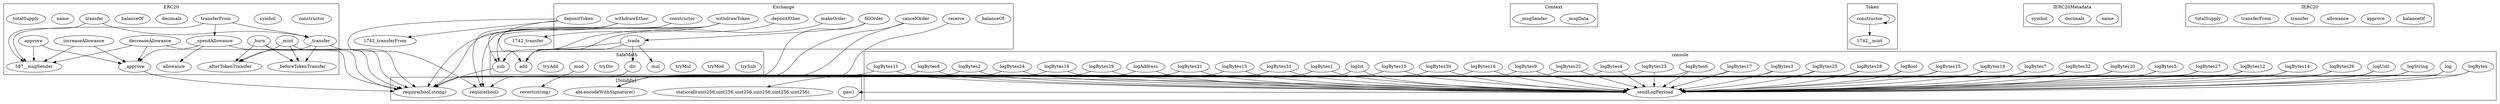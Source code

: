 strict digraph {
subgraph cluster_1024_SafeMath {
label = "SafeMath"
"1024_trySub" [label="trySub"]
"1024_tryMod" [label="tryMod"]
"1024_tryMul" [label="tryMul"]
"1024_sub" [label="sub"]
"1024_div" [label="div"]
"1024_tryDiv" [label="tryDiv"]
"1024_mul" [label="mul"]
"1024_tryAdd" [label="tryAdd"]
"1024_add" [label="add"]
"1024_mod" [label="mod"]
}subgraph cluster_712_Context {
label = "Context"
"712__msgData" [label="_msgData"]
"712__msgSender" [label="_msgSender"]
}subgraph cluster_587_ERC20 {
label = "ERC20"
"587_decreaseAllowance" [label="decreaseAllowance"]
"587_allowance" [label="allowance"]
"587_constructor" [label="constructor"]
"587__approve" [label="_approve"]
"587__burn" [label="_burn"]
"587_symbol" [label="symbol"]
"587__beforeTokenTransfer" [label="_beforeTokenTransfer"]
"587__afterTokenTransfer" [label="_afterTokenTransfer"]
"587__mint" [label="_mint"]
"587_transferFrom" [label="transferFrom"]
"587_decimals" [label="decimals"]
"587_balanceOf" [label="balanceOf"]
"587_increaseAllowance" [label="increaseAllowance"]
"587__transfer" [label="_transfer"]
"587__spendAllowance" [label="_spendAllowance"]
"587_transfer" [label="transfer"]
"587_approve" [label="approve"]
"587_name" [label="name"]
"587_totalSupply" [label="totalSupply"]
"587_decreaseAllowance" -> "587__approve"
"587_transferFrom" -> "587__msgSender"
"587_transferFrom" -> "587__spendAllowance"
"587_approve" -> "587__approve"
"587_transferFrom" -> "587__transfer"
"587__burn" -> "587__afterTokenTransfer"
"587_transfer" -> "587__msgSender"
"587_increaseAllowance" -> "587__msgSender"
"587__transfer" -> "587__afterTokenTransfer"
"587__spendAllowance" -> "587_allowance"
"587__mint" -> "587__beforeTokenTransfer"
"587_decreaseAllowance" -> "587__msgSender"
"587__spendAllowance" -> "587__approve"
"587__mint" -> "587__afterTokenTransfer"
"587__transfer" -> "587__beforeTokenTransfer"
"587_approve" -> "587__msgSender"
"587_increaseAllowance" -> "587__approve"
"587_transfer" -> "587__transfer"
"587__burn" -> "587__beforeTokenTransfer"
}subgraph cluster_9806_console {
label = "console"
"9806_logBytes23" [label="logBytes23"]
"9806_logBytes4" [label="logBytes4"]
"9806_logBytes22" [label="logBytes22"]
"9806_logBytes9" [label="logBytes9"]
"9806_logBytes16" [label="logBytes16"]
"9806_logBytes30" [label="logBytes30"]
"9806_logBytes10" [label="logBytes10"]
"9806_logInt" [label="logInt"]
"9806_logBytes1" [label="logBytes1"]
"9806_logBytes31" [label="logBytes31"]
"9806_logBytes13" [label="logBytes13"]
"9806_logBytes21" [label="logBytes21"]
"9806_logAddress" [label="logAddress"]
"9806_logBytes29" [label="logBytes29"]
"9806_logBytes18" [label="logBytes18"]
"9806_logBytes24" [label="logBytes24"]
"9806_logBytes2" [label="logBytes2"]
"9806_logBytes8" [label="logBytes8"]
"9806_logBytes11" [label="logBytes11"]
"9806_logBytes" [label="logBytes"]
"9806_log" [label="log"]
"9806_logString" [label="logString"]
"9806__sendLogPayload" [label="_sendLogPayload"]
"9806_logUint" [label="logUint"]
"9806_logBytes26" [label="logBytes26"]
"9806_logBytes14" [label="logBytes14"]
"9806_logBytes12" [label="logBytes12"]
"9806_logBytes27" [label="logBytes27"]
"9806_logBytes5" [label="logBytes5"]
"9806_logBytes20" [label="logBytes20"]
"9806_logBytes32" [label="logBytes32"]
"9806_logBytes7" [label="logBytes7"]
"9806_logBytes19" [label="logBytes19"]
"9806_logBytes15" [label="logBytes15"]
"9806_logBool" [label="logBool"]
"9806_logBytes28" [label="logBytes28"]
"9806_logBytes25" [label="logBytes25"]
"9806_logBytes3" [label="logBytes3"]
"9806_logBytes17" [label="logBytes17"]
"9806_logBytes6" [label="logBytes6"]
"9806_logBytes7" -> "9806__sendLogPayload"
"9806_logBytes2" -> "9806__sendLogPayload"
"9806_logBytes30" -> "9806__sendLogPayload"
"9806_logBytes20" -> "9806__sendLogPayload"
"9806_logBytes10" -> "9806__sendLogPayload"
"9806_log" -> "9806__sendLogPayload"
"9806_logBytes11" -> "9806__sendLogPayload"
"9806_logBytes19" -> "9806__sendLogPayload"
"9806_logBytes9" -> "9806__sendLogPayload"
"9806_logBytes26" -> "9806__sendLogPayload"
"9806_logBytes16" -> "9806__sendLogPayload"
"9806_logString" -> "9806__sendLogPayload"
"9806_logBool" -> "9806__sendLogPayload"
"9806_logInt" -> "9806__sendLogPayload"
"9806_logBytes8" -> "9806__sendLogPayload"
"9806_logBytes25" -> "9806__sendLogPayload"
"9806_logAddress" -> "9806__sendLogPayload"
"9806_logBytes" -> "9806__sendLogPayload"
"9806_logBytes17" -> "9806__sendLogPayload"
"9806_logBytes18" -> "9806__sendLogPayload"
"9806_logBytes21" -> "9806__sendLogPayload"
"9806_logBytes29" -> "9806__sendLogPayload"
"9806_logBytes12" -> "9806__sendLogPayload"
"9806_logBytes31" -> "9806__sendLogPayload"
"9806_logBytes3" -> "9806__sendLogPayload"
"9806_logBytes5" -> "9806__sendLogPayload"
"9806_logBytes13" -> "9806__sendLogPayload"
"9806_logBytes28" -> "9806__sendLogPayload"
"9806_logBytes27" -> "9806__sendLogPayload"
"9806_logBytes15" -> "9806__sendLogPayload"
"9806_logBytes4" -> "9806__sendLogPayload"
"9806_logBytes24" -> "9806__sendLogPayload"
"9806_logBytes6" -> "9806__sendLogPayload"
"9806_logBytes1" -> "9806__sendLogPayload"
"9806_logBytes14" -> "9806__sendLogPayload"
"9806_logBytes22" -> "9806__sendLogPayload"
"9806_logBytes32" -> "9806__sendLogPayload"
"9806_logBytes23" -> "9806__sendLogPayload"
"9806_logUint" -> "9806__sendLogPayload"
}subgraph cluster_1742_Token {
label = "Token"
"1742_constructor" [label="constructor"]
"1742_constructor" -> "1742_constructor"
"1742_constructor" -> "1742__mint"
}subgraph cluster_690_IERC20Metadata {
label = "IERC20Metadata"
"690_name" [label="name"]
"690_decimals" [label="decimals"]
"690_symbol" [label="symbol"]
}subgraph cluster_1719_Exchange {
label = "Exchange"
"1719_balanceOf" [label="balanceOf"]
"1719_depositToken" [label="depositToken"]
"1719_withdrawEther" [label="withdrawEther"]
"1719_constructor" [label="constructor"]
"1719_depositEther" [label="depositEther"]
"1719__trade" [label="_trade"]
"1719_withdrawToken" [label="withdrawToken"]
"1719_cancelOrder" [label="cancelOrder"]
"1719_makeOrder" [label="makeOrder"]
"1719_receive" [label="receive"]
"1719_fillOrder" [label="fillOrder"]
"1719_fillOrder" -> "1719__trade"
}subgraph cluster_665_IERC20 {
label = "IERC20"
"665_balanceOf" [label="balanceOf"]
"665_approve" [label="approve"]
"665_allowance" [label="allowance"]
"665_transfer" [label="transfer"]
"665_transferFrom" [label="transferFrom"]
"665_totalSupply" [label="totalSupply"]
}subgraph cluster_solidity {
label = "[Solidity]"
"staticcall(uint256,uint256,uint256,uint256,uint256,uint256)" 
"revert(string)" 
"require(bool,string)" 
"abi.encodeWithSignature()" 
"gas()" 
"require(bool)" 
"9806_logBytes12" -> "abi.encodeWithSignature()"
"9806_logBytes6" -> "abi.encodeWithSignature()"
"587__mint" -> "require(bool,string)"
"9806_logBytes27" -> "abi.encodeWithSignature()"
"9806_logBytes14" -> "abi.encodeWithSignature()"
"9806_logInt" -> "abi.encodeWithSignature()"
"9806_logBytes13" -> "abi.encodeWithSignature()"
"9806_logBytes19" -> "abi.encodeWithSignature()"
"9806__sendLogPayload" -> "staticcall(uint256,uint256,uint256,uint256,uint256,uint256)"
"9806_logBytes25" -> "abi.encodeWithSignature()"
"9806_logBytes26" -> "abi.encodeWithSignature()"
"9806_logBytes23" -> "abi.encodeWithSignature()"
"9806_logBytes10" -> "abi.encodeWithSignature()"
"587__transfer" -> "require(bool,string)"
"1719_constructor" -> "require(bool)"
"9806_logBytes32" -> "abi.encodeWithSignature()"
"9806_logBytes20" -> "abi.encodeWithSignature()"
"9806_logBytes28" -> "abi.encodeWithSignature()"
"587__approve" -> "require(bool,string)"
"9806_logBytes29" -> "abi.encodeWithSignature()"
"9806_logBytes7" -> "abi.encodeWithSignature()"
"9806_logBytes17" -> "abi.encodeWithSignature()"
"9806_logBytes15" -> "abi.encodeWithSignature()"
"9806__sendLogPayload" -> "gas()"
"1024_div" -> "require(bool,string)"
"9806_logUint" -> "abi.encodeWithSignature()"
"9806_logBytes" -> "abi.encodeWithSignature()"
"9806_logBytes5" -> "abi.encodeWithSignature()"
"9806_logBytes3" -> "abi.encodeWithSignature()"
"9806_logBytes9" -> "abi.encodeWithSignature()"
"9806_logBytes18" -> "abi.encodeWithSignature()"
"9806_logString" -> "abi.encodeWithSignature()"
"9806_logBool" -> "abi.encodeWithSignature()"
"9806_logBytes22" -> "abi.encodeWithSignature()"
"9806_logBytes24" -> "abi.encodeWithSignature()"
"9806_logBytes31" -> "abi.encodeWithSignature()"
"1719_cancelOrder" -> "require(bool,string)"
"9806_logBytes30" -> "abi.encodeWithSignature()"
"9806_logBytes16" -> "abi.encodeWithSignature()"
"9806_logAddress" -> "abi.encodeWithSignature()"
"9806_logBytes2" -> "abi.encodeWithSignature()"
"9806_logBytes21" -> "abi.encodeWithSignature()"
"1719_cancelOrder" -> "require(bool)"
"9806_log" -> "abi.encodeWithSignature()"
"1024_mod" -> "require(bool,string)"
"1719_withdrawToken" -> "require(bool)"
"9806_logBytes8" -> "abi.encodeWithSignature()"
"587__spendAllowance" -> "require(bool,string)"
"1719_fillOrder" -> "require(bool,string)"
"1024_sub" -> "require(bool,string)"
"1719_withdrawEther" -> "require(bool,string)"
"9806_logBytes11" -> "abi.encodeWithSignature()"
"1719_receive" -> "revert(string)"
"1719_withdrawToken" -> "require(bool,string)"
"1719_depositToken" -> "require(bool)"
"9806_logBytes4" -> "abi.encodeWithSignature()"
"9806_logBytes1" -> "abi.encodeWithSignature()"
"587_decreaseAllowance" -> "require(bool,string)"
"587__burn" -> "require(bool,string)"
}"1719_withdrawToken" -> "1024_sub"
"1719__trade" -> "1024_add"
"1719_withdrawEther" -> "1024_sub"
"1719_withdrawToken" -> "1742_transfer"
"1719_depositToken" -> "1024_add"
"1719_makeOrder" -> "1024_add"
"1719__trade" -> "1024_div"
"1719_depositEther" -> "1024_add"
"1719__trade" -> "1024_sub"
"1719_depositToken" -> "1742_transferFrom"
"1719__trade" -> "1024_mul"
}